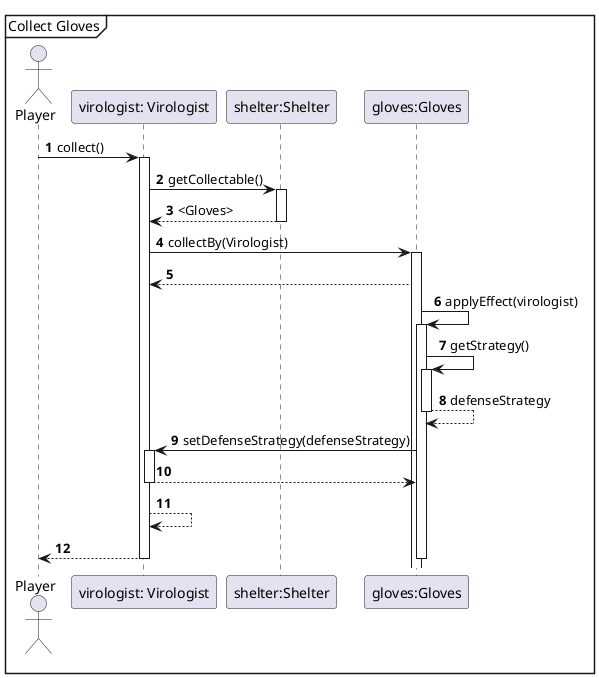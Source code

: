 @startuml
'https://plantuml.com/sequence-diagram

autonumber

mainframe Collect Gloves

actor Player

Player -> "virologist: Virologist": collect()
Activate "virologist: Virologist"

"virologist: Virologist" -> "shelter:Shelter": getCollectable()
Activate "shelter:Shelter"
"shelter:Shelter" --> "virologist: Virologist": <Gloves>
Deactivate "shelter:Shelter"

"virologist: Virologist" -> "gloves:Gloves": collectBy(Virologist)

Activate "gloves:Gloves"
"gloves:Gloves" --> "virologist: Virologist":


"gloves:Gloves" -> "gloves:Gloves"++ : applyEffect(virologist)

 "gloves:Gloves" -> "gloves:Gloves"++ : getStrategy()
 "gloves:Gloves" --> "gloves:Gloves"-- : defenseStrategy

 "gloves:Gloves" -> "virologist: Virologist"++: setDefenseStrategy(defenseStrategy)
"virologist: Virologist" --> "gloves:Gloves"--

"virologist: Virologist" --> "virologist: Virologist"

"virologist: Virologist" --> Player

Deactivate "gloves:Gloves"


Deactivate "virologist: Virologist"

@enduml

@enduml
